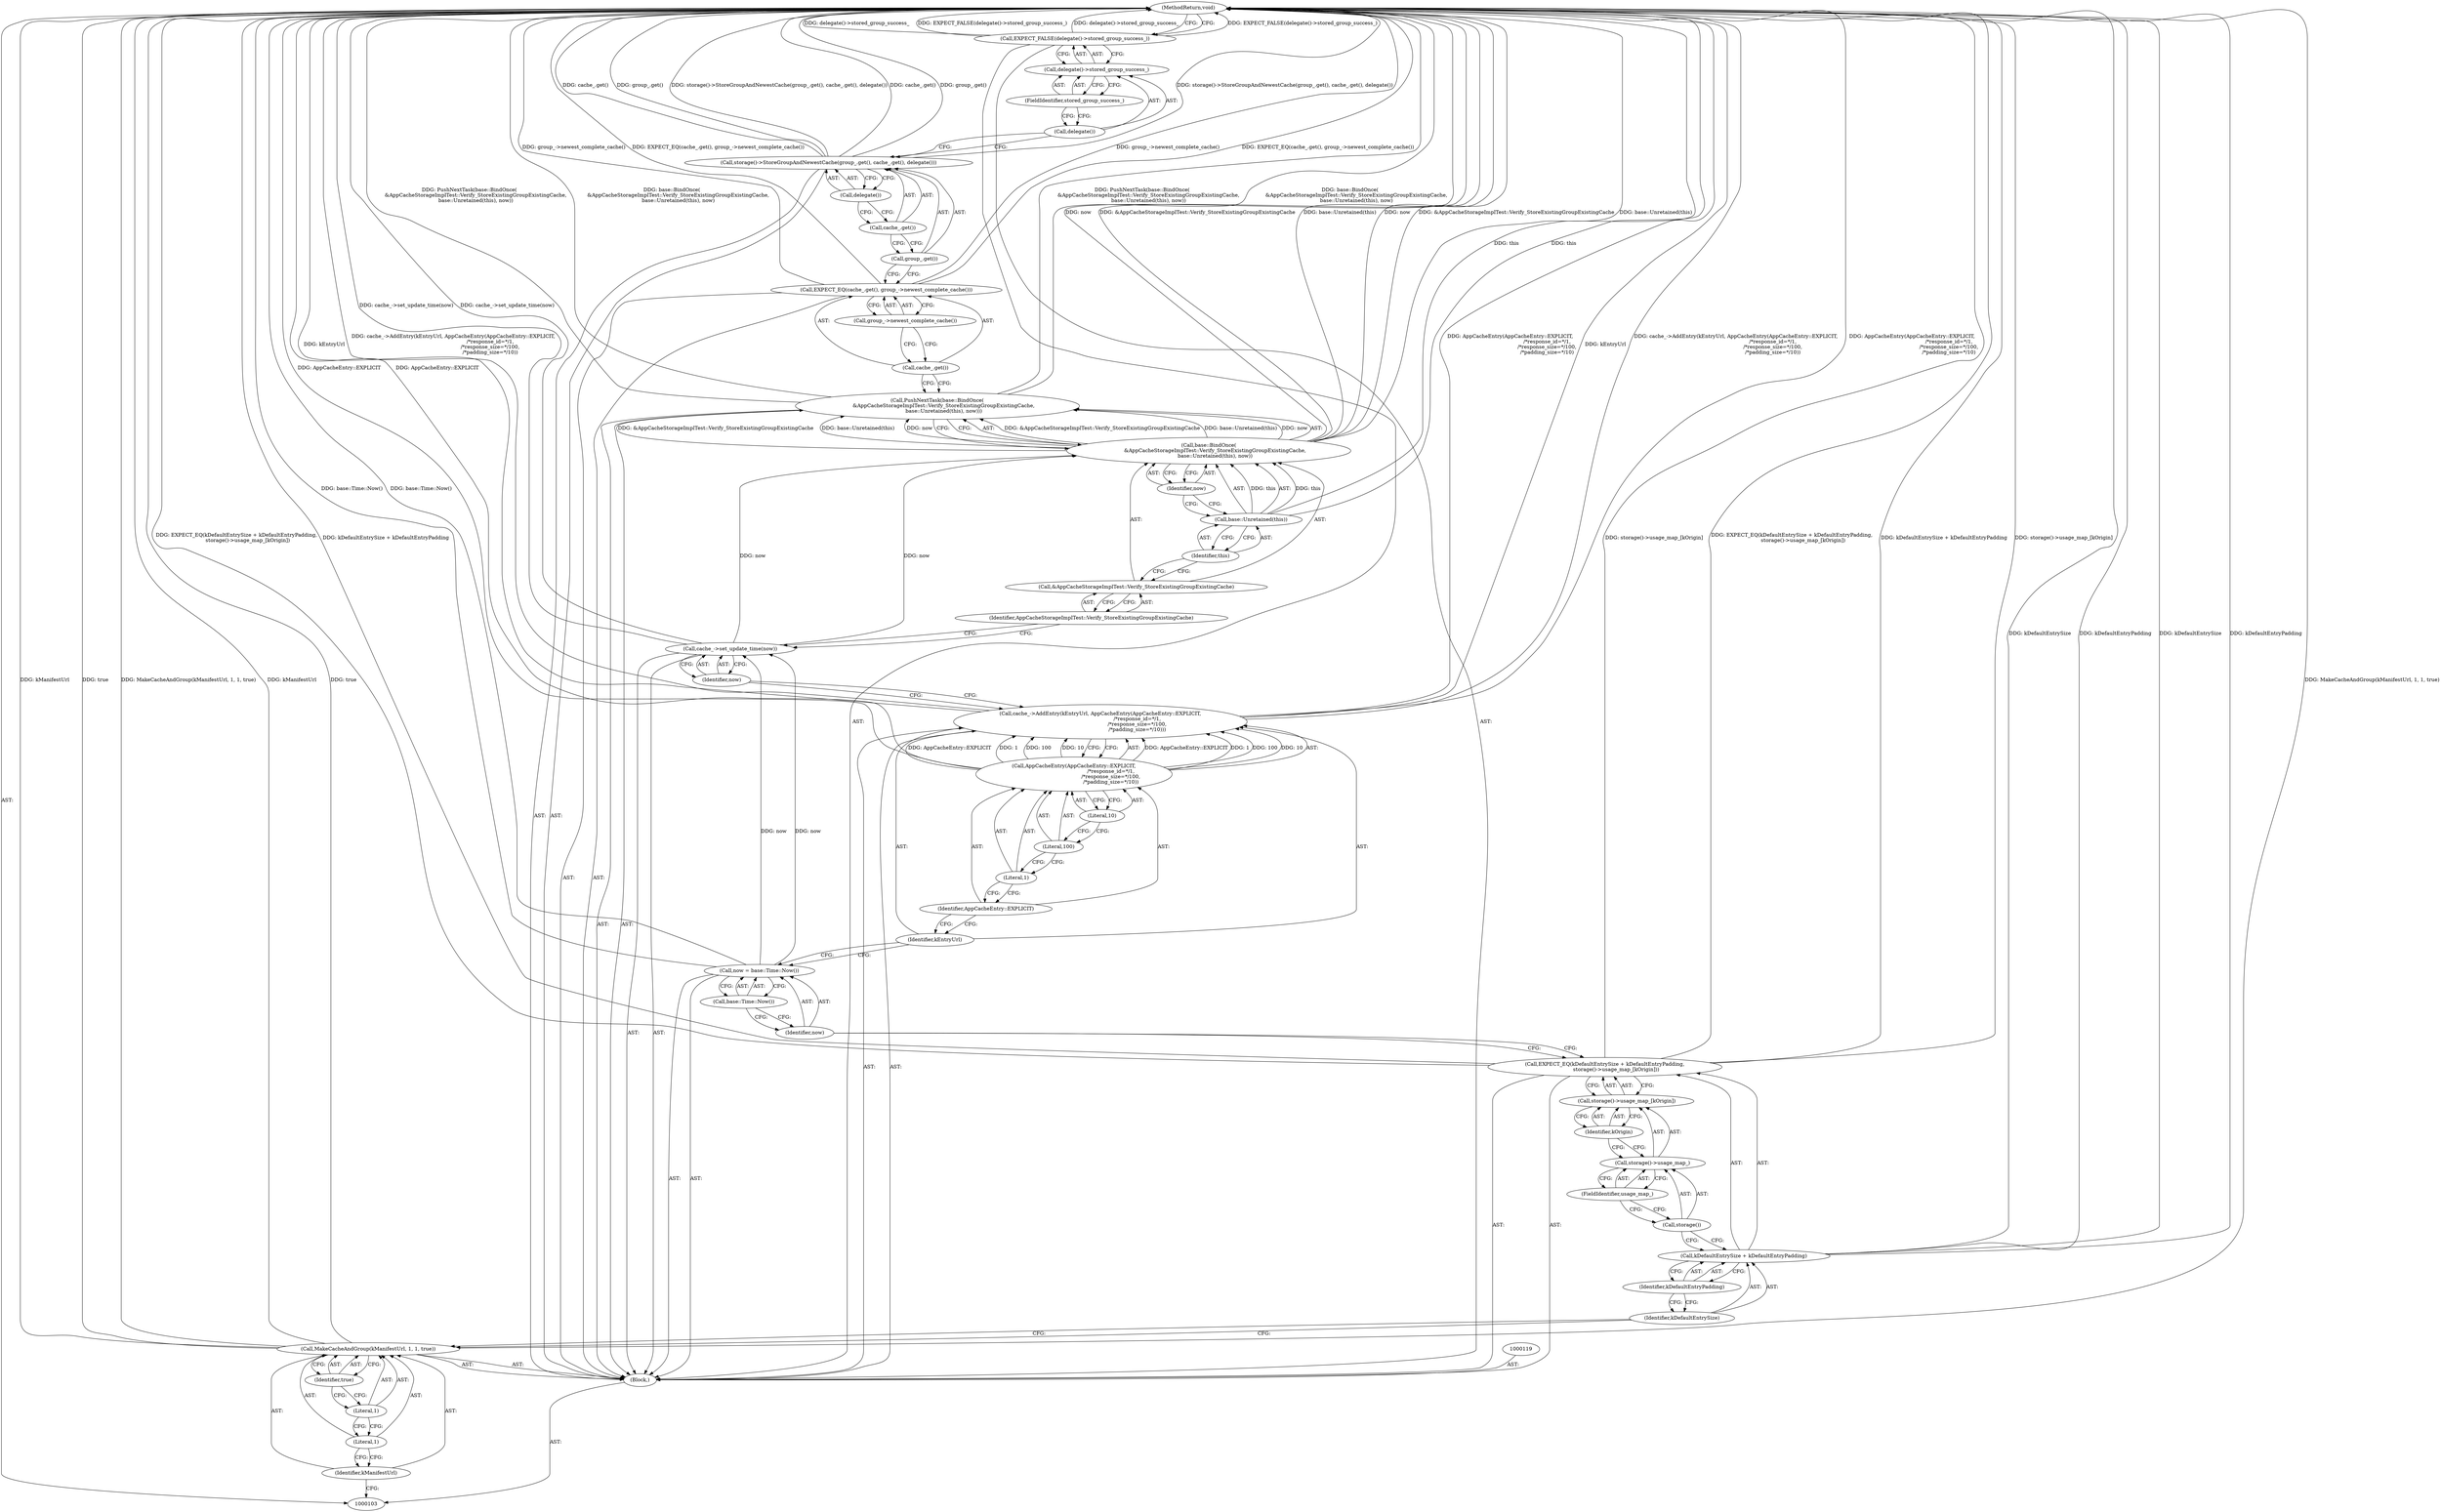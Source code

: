 digraph "0_Chrome_04aaacb936a08d70862d6d9d7e8354721ae46be8_22" {
"1000150" [label="(MethodReturn,void)"];
"1000104" [label="(Block,)"];
"1000128" [label="(Literal,100)"];
"1000129" [label="(Literal,10)"];
"1000131" [label="(Identifier,now)"];
"1000130" [label="(Call,cache_->set_update_time(now))"];
"1000133" [label="(Call,base::BindOnce(\n        &AppCacheStorageImplTest::Verify_StoreExistingGroupExistingCache,\n        base::Unretained(this), now))"];
"1000132" [label="(Call,PushNextTask(base::BindOnce(\n        &AppCacheStorageImplTest::Verify_StoreExistingGroupExistingCache,\n        base::Unretained(this), now)))"];
"1000134" [label="(Call,&AppCacheStorageImplTest::Verify_StoreExistingGroupExistingCache)"];
"1000135" [label="(Identifier,AppCacheStorageImplTest::Verify_StoreExistingGroupExistingCache)"];
"1000137" [label="(Identifier,this)"];
"1000138" [label="(Identifier,now)"];
"1000136" [label="(Call,base::Unretained(this))"];
"1000140" [label="(Call,cache_.get())"];
"1000141" [label="(Call,group_->newest_complete_cache())"];
"1000139" [label="(Call,EXPECT_EQ(cache_.get(), group_->newest_complete_cache()))"];
"1000142" [label="(Call,storage()->StoreGroupAndNewestCache(group_.get(), cache_.get(), delegate()))"];
"1000143" [label="(Call,group_.get())"];
"1000144" [label="(Call,cache_.get())"];
"1000145" [label="(Call,delegate())"];
"1000147" [label="(Call,delegate()->stored_group_success_)"];
"1000148" [label="(Call,delegate())"];
"1000149" [label="(FieldIdentifier,stored_group_success_)"];
"1000146" [label="(Call,EXPECT_FALSE(delegate()->stored_group_success_))"];
"1000106" [label="(Identifier,kManifestUrl)"];
"1000107" [label="(Literal,1)"];
"1000108" [label="(Literal,1)"];
"1000109" [label="(Identifier,true)"];
"1000105" [label="(Call,MakeCacheAndGroup(kManifestUrl, 1, 1, true))"];
"1000111" [label="(Call,kDefaultEntrySize + kDefaultEntryPadding)"];
"1000112" [label="(Identifier,kDefaultEntrySize)"];
"1000113" [label="(Identifier,kDefaultEntryPadding)"];
"1000110" [label="(Call,EXPECT_EQ(kDefaultEntrySize + kDefaultEntryPadding,\n              storage()->usage_map_[kOrigin]))"];
"1000114" [label="(Call,storage()->usage_map_[kOrigin])"];
"1000115" [label="(Call,storage()->usage_map_)"];
"1000116" [label="(Call,storage())"];
"1000117" [label="(FieldIdentifier,usage_map_)"];
"1000118" [label="(Identifier,kOrigin)"];
"1000120" [label="(Call,now = base::Time::Now())"];
"1000121" [label="(Identifier,now)"];
"1000122" [label="(Call,base::Time::Now())"];
"1000124" [label="(Identifier,kEntryUrl)"];
"1000125" [label="(Call,AppCacheEntry(AppCacheEntry::EXPLICIT,\n                                              /*response_id=*/1,\n                                              /*response_size=*/100,\n                                              /*padding_size=*/10))"];
"1000123" [label="(Call,cache_->AddEntry(kEntryUrl, AppCacheEntry(AppCacheEntry::EXPLICIT,\n                                              /*response_id=*/1,\n                                              /*response_size=*/100,\n                                              /*padding_size=*/10)))"];
"1000126" [label="(Identifier,AppCacheEntry::EXPLICIT)"];
"1000127" [label="(Literal,1)"];
"1000150" -> "1000103"  [label="AST: "];
"1000150" -> "1000146"  [label="CFG: "];
"1000142" -> "1000150"  [label="DDG: storage()->StoreGroupAndNewestCache(group_.get(), cache_.get(), delegate())"];
"1000142" -> "1000150"  [label="DDG: cache_.get()"];
"1000142" -> "1000150"  [label="DDG: group_.get()"];
"1000123" -> "1000150"  [label="DDG: AppCacheEntry(AppCacheEntry::EXPLICIT,\n                                              /*response_id=*/1,\n                                              /*response_size=*/100,\n                                              /*padding_size=*/10)"];
"1000123" -> "1000150"  [label="DDG: kEntryUrl"];
"1000123" -> "1000150"  [label="DDG: cache_->AddEntry(kEntryUrl, AppCacheEntry(AppCacheEntry::EXPLICIT,\n                                              /*response_id=*/1,\n                                              /*response_size=*/100,\n                                              /*padding_size=*/10))"];
"1000105" -> "1000150"  [label="DDG: MakeCacheAndGroup(kManifestUrl, 1, 1, true)"];
"1000105" -> "1000150"  [label="DDG: kManifestUrl"];
"1000105" -> "1000150"  [label="DDG: true"];
"1000110" -> "1000150"  [label="DDG: storage()->usage_map_[kOrigin]"];
"1000110" -> "1000150"  [label="DDG: EXPECT_EQ(kDefaultEntrySize + kDefaultEntryPadding,\n              storage()->usage_map_[kOrigin])"];
"1000110" -> "1000150"  [label="DDG: kDefaultEntrySize + kDefaultEntryPadding"];
"1000133" -> "1000150"  [label="DDG: now"];
"1000133" -> "1000150"  [label="DDG: &AppCacheStorageImplTest::Verify_StoreExistingGroupExistingCache"];
"1000133" -> "1000150"  [label="DDG: base::Unretained(this)"];
"1000146" -> "1000150"  [label="DDG: EXPECT_FALSE(delegate()->stored_group_success_)"];
"1000146" -> "1000150"  [label="DDG: delegate()->stored_group_success_"];
"1000130" -> "1000150"  [label="DDG: cache_->set_update_time(now)"];
"1000125" -> "1000150"  [label="DDG: AppCacheEntry::EXPLICIT"];
"1000132" -> "1000150"  [label="DDG: PushNextTask(base::BindOnce(\n        &AppCacheStorageImplTest::Verify_StoreExistingGroupExistingCache,\n        base::Unretained(this), now))"];
"1000132" -> "1000150"  [label="DDG: base::BindOnce(\n        &AppCacheStorageImplTest::Verify_StoreExistingGroupExistingCache,\n        base::Unretained(this), now)"];
"1000139" -> "1000150"  [label="DDG: group_->newest_complete_cache()"];
"1000139" -> "1000150"  [label="DDG: EXPECT_EQ(cache_.get(), group_->newest_complete_cache())"];
"1000111" -> "1000150"  [label="DDG: kDefaultEntrySize"];
"1000111" -> "1000150"  [label="DDG: kDefaultEntryPadding"];
"1000120" -> "1000150"  [label="DDG: base::Time::Now()"];
"1000136" -> "1000150"  [label="DDG: this"];
"1000104" -> "1000103"  [label="AST: "];
"1000105" -> "1000104"  [label="AST: "];
"1000110" -> "1000104"  [label="AST: "];
"1000119" -> "1000104"  [label="AST: "];
"1000120" -> "1000104"  [label="AST: "];
"1000123" -> "1000104"  [label="AST: "];
"1000130" -> "1000104"  [label="AST: "];
"1000132" -> "1000104"  [label="AST: "];
"1000139" -> "1000104"  [label="AST: "];
"1000142" -> "1000104"  [label="AST: "];
"1000146" -> "1000104"  [label="AST: "];
"1000128" -> "1000125"  [label="AST: "];
"1000128" -> "1000127"  [label="CFG: "];
"1000129" -> "1000128"  [label="CFG: "];
"1000129" -> "1000125"  [label="AST: "];
"1000129" -> "1000128"  [label="CFG: "];
"1000125" -> "1000129"  [label="CFG: "];
"1000131" -> "1000130"  [label="AST: "];
"1000131" -> "1000123"  [label="CFG: "];
"1000130" -> "1000131"  [label="CFG: "];
"1000130" -> "1000104"  [label="AST: "];
"1000130" -> "1000131"  [label="CFG: "];
"1000131" -> "1000130"  [label="AST: "];
"1000135" -> "1000130"  [label="CFG: "];
"1000130" -> "1000150"  [label="DDG: cache_->set_update_time(now)"];
"1000120" -> "1000130"  [label="DDG: now"];
"1000130" -> "1000133"  [label="DDG: now"];
"1000133" -> "1000132"  [label="AST: "];
"1000133" -> "1000138"  [label="CFG: "];
"1000134" -> "1000133"  [label="AST: "];
"1000136" -> "1000133"  [label="AST: "];
"1000138" -> "1000133"  [label="AST: "];
"1000132" -> "1000133"  [label="CFG: "];
"1000133" -> "1000150"  [label="DDG: now"];
"1000133" -> "1000150"  [label="DDG: &AppCacheStorageImplTest::Verify_StoreExistingGroupExistingCache"];
"1000133" -> "1000150"  [label="DDG: base::Unretained(this)"];
"1000133" -> "1000132"  [label="DDG: &AppCacheStorageImplTest::Verify_StoreExistingGroupExistingCache"];
"1000133" -> "1000132"  [label="DDG: base::Unretained(this)"];
"1000133" -> "1000132"  [label="DDG: now"];
"1000136" -> "1000133"  [label="DDG: this"];
"1000130" -> "1000133"  [label="DDG: now"];
"1000132" -> "1000104"  [label="AST: "];
"1000132" -> "1000133"  [label="CFG: "];
"1000133" -> "1000132"  [label="AST: "];
"1000140" -> "1000132"  [label="CFG: "];
"1000132" -> "1000150"  [label="DDG: PushNextTask(base::BindOnce(\n        &AppCacheStorageImplTest::Verify_StoreExistingGroupExistingCache,\n        base::Unretained(this), now))"];
"1000132" -> "1000150"  [label="DDG: base::BindOnce(\n        &AppCacheStorageImplTest::Verify_StoreExistingGroupExistingCache,\n        base::Unretained(this), now)"];
"1000133" -> "1000132"  [label="DDG: &AppCacheStorageImplTest::Verify_StoreExistingGroupExistingCache"];
"1000133" -> "1000132"  [label="DDG: base::Unretained(this)"];
"1000133" -> "1000132"  [label="DDG: now"];
"1000134" -> "1000133"  [label="AST: "];
"1000134" -> "1000135"  [label="CFG: "];
"1000135" -> "1000134"  [label="AST: "];
"1000137" -> "1000134"  [label="CFG: "];
"1000135" -> "1000134"  [label="AST: "];
"1000135" -> "1000130"  [label="CFG: "];
"1000134" -> "1000135"  [label="CFG: "];
"1000137" -> "1000136"  [label="AST: "];
"1000137" -> "1000134"  [label="CFG: "];
"1000136" -> "1000137"  [label="CFG: "];
"1000138" -> "1000133"  [label="AST: "];
"1000138" -> "1000136"  [label="CFG: "];
"1000133" -> "1000138"  [label="CFG: "];
"1000136" -> "1000133"  [label="AST: "];
"1000136" -> "1000137"  [label="CFG: "];
"1000137" -> "1000136"  [label="AST: "];
"1000138" -> "1000136"  [label="CFG: "];
"1000136" -> "1000150"  [label="DDG: this"];
"1000136" -> "1000133"  [label="DDG: this"];
"1000140" -> "1000139"  [label="AST: "];
"1000140" -> "1000132"  [label="CFG: "];
"1000141" -> "1000140"  [label="CFG: "];
"1000141" -> "1000139"  [label="AST: "];
"1000141" -> "1000140"  [label="CFG: "];
"1000139" -> "1000141"  [label="CFG: "];
"1000139" -> "1000104"  [label="AST: "];
"1000139" -> "1000141"  [label="CFG: "];
"1000140" -> "1000139"  [label="AST: "];
"1000141" -> "1000139"  [label="AST: "];
"1000143" -> "1000139"  [label="CFG: "];
"1000139" -> "1000150"  [label="DDG: group_->newest_complete_cache()"];
"1000139" -> "1000150"  [label="DDG: EXPECT_EQ(cache_.get(), group_->newest_complete_cache())"];
"1000142" -> "1000104"  [label="AST: "];
"1000142" -> "1000145"  [label="CFG: "];
"1000143" -> "1000142"  [label="AST: "];
"1000144" -> "1000142"  [label="AST: "];
"1000145" -> "1000142"  [label="AST: "];
"1000148" -> "1000142"  [label="CFG: "];
"1000142" -> "1000150"  [label="DDG: storage()->StoreGroupAndNewestCache(group_.get(), cache_.get(), delegate())"];
"1000142" -> "1000150"  [label="DDG: cache_.get()"];
"1000142" -> "1000150"  [label="DDG: group_.get()"];
"1000143" -> "1000142"  [label="AST: "];
"1000143" -> "1000139"  [label="CFG: "];
"1000144" -> "1000143"  [label="CFG: "];
"1000144" -> "1000142"  [label="AST: "];
"1000144" -> "1000143"  [label="CFG: "];
"1000145" -> "1000144"  [label="CFG: "];
"1000145" -> "1000142"  [label="AST: "];
"1000145" -> "1000144"  [label="CFG: "];
"1000142" -> "1000145"  [label="CFG: "];
"1000147" -> "1000146"  [label="AST: "];
"1000147" -> "1000149"  [label="CFG: "];
"1000148" -> "1000147"  [label="AST: "];
"1000149" -> "1000147"  [label="AST: "];
"1000146" -> "1000147"  [label="CFG: "];
"1000148" -> "1000147"  [label="AST: "];
"1000148" -> "1000142"  [label="CFG: "];
"1000149" -> "1000148"  [label="CFG: "];
"1000149" -> "1000147"  [label="AST: "];
"1000149" -> "1000148"  [label="CFG: "];
"1000147" -> "1000149"  [label="CFG: "];
"1000146" -> "1000104"  [label="AST: "];
"1000146" -> "1000147"  [label="CFG: "];
"1000147" -> "1000146"  [label="AST: "];
"1000150" -> "1000146"  [label="CFG: "];
"1000146" -> "1000150"  [label="DDG: EXPECT_FALSE(delegate()->stored_group_success_)"];
"1000146" -> "1000150"  [label="DDG: delegate()->stored_group_success_"];
"1000106" -> "1000105"  [label="AST: "];
"1000106" -> "1000103"  [label="CFG: "];
"1000107" -> "1000106"  [label="CFG: "];
"1000107" -> "1000105"  [label="AST: "];
"1000107" -> "1000106"  [label="CFG: "];
"1000108" -> "1000107"  [label="CFG: "];
"1000108" -> "1000105"  [label="AST: "];
"1000108" -> "1000107"  [label="CFG: "];
"1000109" -> "1000108"  [label="CFG: "];
"1000109" -> "1000105"  [label="AST: "];
"1000109" -> "1000108"  [label="CFG: "];
"1000105" -> "1000109"  [label="CFG: "];
"1000105" -> "1000104"  [label="AST: "];
"1000105" -> "1000109"  [label="CFG: "];
"1000106" -> "1000105"  [label="AST: "];
"1000107" -> "1000105"  [label="AST: "];
"1000108" -> "1000105"  [label="AST: "];
"1000109" -> "1000105"  [label="AST: "];
"1000112" -> "1000105"  [label="CFG: "];
"1000105" -> "1000150"  [label="DDG: MakeCacheAndGroup(kManifestUrl, 1, 1, true)"];
"1000105" -> "1000150"  [label="DDG: kManifestUrl"];
"1000105" -> "1000150"  [label="DDG: true"];
"1000111" -> "1000110"  [label="AST: "];
"1000111" -> "1000113"  [label="CFG: "];
"1000112" -> "1000111"  [label="AST: "];
"1000113" -> "1000111"  [label="AST: "];
"1000116" -> "1000111"  [label="CFG: "];
"1000111" -> "1000150"  [label="DDG: kDefaultEntrySize"];
"1000111" -> "1000150"  [label="DDG: kDefaultEntryPadding"];
"1000112" -> "1000111"  [label="AST: "];
"1000112" -> "1000105"  [label="CFG: "];
"1000113" -> "1000112"  [label="CFG: "];
"1000113" -> "1000111"  [label="AST: "];
"1000113" -> "1000112"  [label="CFG: "];
"1000111" -> "1000113"  [label="CFG: "];
"1000110" -> "1000104"  [label="AST: "];
"1000110" -> "1000114"  [label="CFG: "];
"1000111" -> "1000110"  [label="AST: "];
"1000114" -> "1000110"  [label="AST: "];
"1000121" -> "1000110"  [label="CFG: "];
"1000110" -> "1000150"  [label="DDG: storage()->usage_map_[kOrigin]"];
"1000110" -> "1000150"  [label="DDG: EXPECT_EQ(kDefaultEntrySize + kDefaultEntryPadding,\n              storage()->usage_map_[kOrigin])"];
"1000110" -> "1000150"  [label="DDG: kDefaultEntrySize + kDefaultEntryPadding"];
"1000114" -> "1000110"  [label="AST: "];
"1000114" -> "1000118"  [label="CFG: "];
"1000115" -> "1000114"  [label="AST: "];
"1000118" -> "1000114"  [label="AST: "];
"1000110" -> "1000114"  [label="CFG: "];
"1000115" -> "1000114"  [label="AST: "];
"1000115" -> "1000117"  [label="CFG: "];
"1000116" -> "1000115"  [label="AST: "];
"1000117" -> "1000115"  [label="AST: "];
"1000118" -> "1000115"  [label="CFG: "];
"1000116" -> "1000115"  [label="AST: "];
"1000116" -> "1000111"  [label="CFG: "];
"1000117" -> "1000116"  [label="CFG: "];
"1000117" -> "1000115"  [label="AST: "];
"1000117" -> "1000116"  [label="CFG: "];
"1000115" -> "1000117"  [label="CFG: "];
"1000118" -> "1000114"  [label="AST: "];
"1000118" -> "1000115"  [label="CFG: "];
"1000114" -> "1000118"  [label="CFG: "];
"1000120" -> "1000104"  [label="AST: "];
"1000120" -> "1000122"  [label="CFG: "];
"1000121" -> "1000120"  [label="AST: "];
"1000122" -> "1000120"  [label="AST: "];
"1000124" -> "1000120"  [label="CFG: "];
"1000120" -> "1000150"  [label="DDG: base::Time::Now()"];
"1000120" -> "1000130"  [label="DDG: now"];
"1000121" -> "1000120"  [label="AST: "];
"1000121" -> "1000110"  [label="CFG: "];
"1000122" -> "1000121"  [label="CFG: "];
"1000122" -> "1000120"  [label="AST: "];
"1000122" -> "1000121"  [label="CFG: "];
"1000120" -> "1000122"  [label="CFG: "];
"1000124" -> "1000123"  [label="AST: "];
"1000124" -> "1000120"  [label="CFG: "];
"1000126" -> "1000124"  [label="CFG: "];
"1000125" -> "1000123"  [label="AST: "];
"1000125" -> "1000129"  [label="CFG: "];
"1000126" -> "1000125"  [label="AST: "];
"1000127" -> "1000125"  [label="AST: "];
"1000128" -> "1000125"  [label="AST: "];
"1000129" -> "1000125"  [label="AST: "];
"1000123" -> "1000125"  [label="CFG: "];
"1000125" -> "1000150"  [label="DDG: AppCacheEntry::EXPLICIT"];
"1000125" -> "1000123"  [label="DDG: AppCacheEntry::EXPLICIT"];
"1000125" -> "1000123"  [label="DDG: 1"];
"1000125" -> "1000123"  [label="DDG: 100"];
"1000125" -> "1000123"  [label="DDG: 10"];
"1000123" -> "1000104"  [label="AST: "];
"1000123" -> "1000125"  [label="CFG: "];
"1000124" -> "1000123"  [label="AST: "];
"1000125" -> "1000123"  [label="AST: "];
"1000131" -> "1000123"  [label="CFG: "];
"1000123" -> "1000150"  [label="DDG: AppCacheEntry(AppCacheEntry::EXPLICIT,\n                                              /*response_id=*/1,\n                                              /*response_size=*/100,\n                                              /*padding_size=*/10)"];
"1000123" -> "1000150"  [label="DDG: kEntryUrl"];
"1000123" -> "1000150"  [label="DDG: cache_->AddEntry(kEntryUrl, AppCacheEntry(AppCacheEntry::EXPLICIT,\n                                              /*response_id=*/1,\n                                              /*response_size=*/100,\n                                              /*padding_size=*/10))"];
"1000125" -> "1000123"  [label="DDG: AppCacheEntry::EXPLICIT"];
"1000125" -> "1000123"  [label="DDG: 1"];
"1000125" -> "1000123"  [label="DDG: 100"];
"1000125" -> "1000123"  [label="DDG: 10"];
"1000126" -> "1000125"  [label="AST: "];
"1000126" -> "1000124"  [label="CFG: "];
"1000127" -> "1000126"  [label="CFG: "];
"1000127" -> "1000125"  [label="AST: "];
"1000127" -> "1000126"  [label="CFG: "];
"1000128" -> "1000127"  [label="CFG: "];
}
